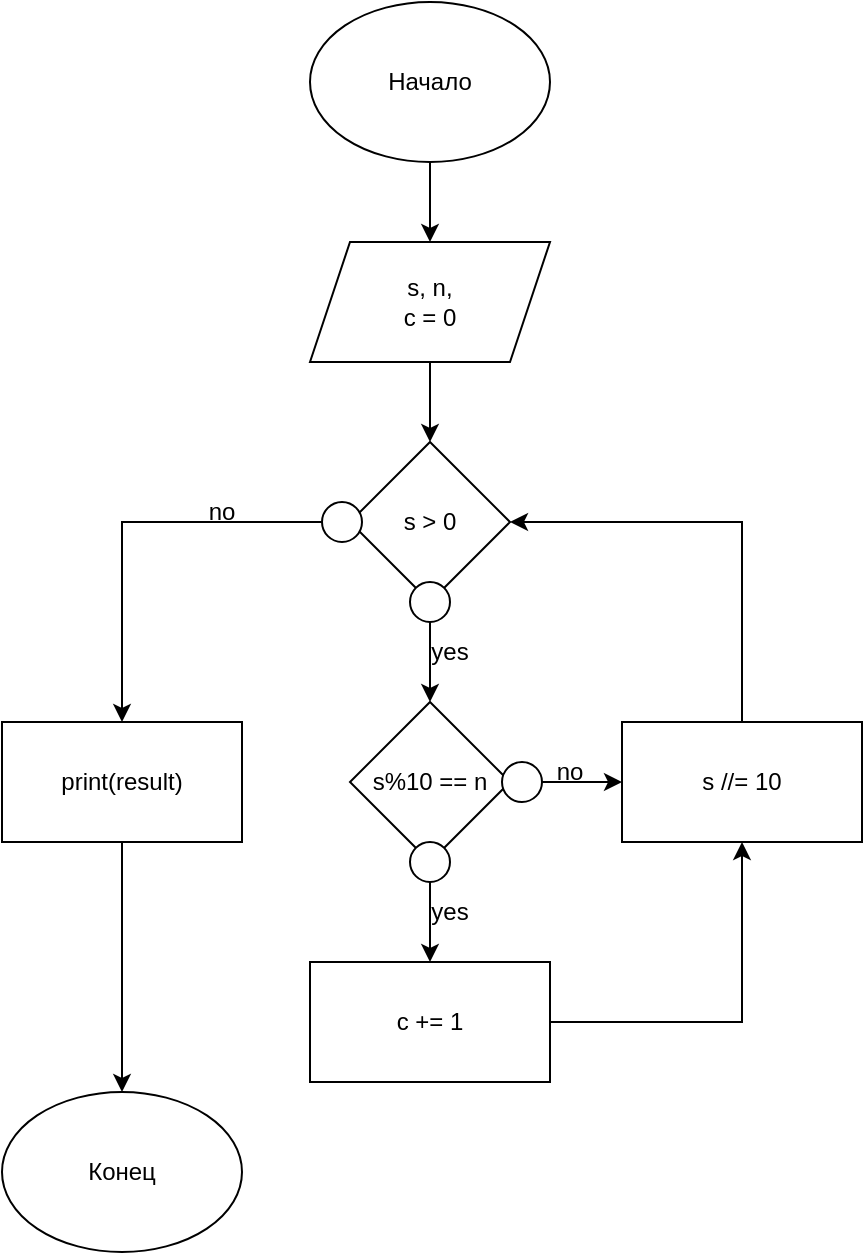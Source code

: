 <mxfile version="17.4.6" type="device"><diagram id="HPm-W8835J04xfSbuQzn" name="Page-1"><mxGraphModel dx="1422" dy="762" grid="1" gridSize="10" guides="1" tooltips="1" connect="1" arrows="1" fold="1" page="1" pageScale="1" pageWidth="827" pageHeight="1169" math="0" shadow="0"><root><mxCell id="0"/><mxCell id="1" parent="0"/><mxCell id="bV0X-UvYxs19vzANLUbh-3" value="" style="edgeStyle=orthogonalEdgeStyle;rounded=0;orthogonalLoop=1;jettySize=auto;html=1;" edge="1" parent="1" source="bV0X-UvYxs19vzANLUbh-1" target="bV0X-UvYxs19vzANLUbh-2"><mxGeometry relative="1" as="geometry"/></mxCell><mxCell id="bV0X-UvYxs19vzANLUbh-1" value="Начало" style="ellipse;whiteSpace=wrap;html=1;" vertex="1" parent="1"><mxGeometry x="354" width="120" height="80" as="geometry"/></mxCell><mxCell id="bV0X-UvYxs19vzANLUbh-5" value="" style="edgeStyle=orthogonalEdgeStyle;rounded=0;orthogonalLoop=1;jettySize=auto;html=1;" edge="1" parent="1" source="bV0X-UvYxs19vzANLUbh-2" target="bV0X-UvYxs19vzANLUbh-4"><mxGeometry relative="1" as="geometry"/></mxCell><mxCell id="bV0X-UvYxs19vzANLUbh-2" value="s, n, &lt;br&gt;c = 0" style="shape=parallelogram;perimeter=parallelogramPerimeter;whiteSpace=wrap;html=1;fixedSize=1;" vertex="1" parent="1"><mxGeometry x="354" y="120" width="120" height="60" as="geometry"/></mxCell><mxCell id="bV0X-UvYxs19vzANLUbh-4" value="s &amp;gt; 0" style="rhombus;whiteSpace=wrap;html=1;" vertex="1" parent="1"><mxGeometry x="374" y="220" width="80" height="80" as="geometry"/></mxCell><mxCell id="bV0X-UvYxs19vzANLUbh-10" value="" style="edgeStyle=orthogonalEdgeStyle;rounded=0;orthogonalLoop=1;jettySize=auto;html=1;" edge="1" parent="1" source="bV0X-UvYxs19vzANLUbh-6" target="bV0X-UvYxs19vzANLUbh-9"><mxGeometry relative="1" as="geometry"/></mxCell><mxCell id="bV0X-UvYxs19vzANLUbh-6" value="" style="ellipse;whiteSpace=wrap;html=1;aspect=fixed;" vertex="1" parent="1"><mxGeometry x="404" y="290" width="20" height="20" as="geometry"/></mxCell><mxCell id="bV0X-UvYxs19vzANLUbh-24" style="edgeStyle=orthogonalEdgeStyle;rounded=0;orthogonalLoop=1;jettySize=auto;html=1;entryX=0.5;entryY=0;entryDx=0;entryDy=0;" edge="1" parent="1" source="bV0X-UvYxs19vzANLUbh-7" target="bV0X-UvYxs19vzANLUbh-23"><mxGeometry relative="1" as="geometry"/></mxCell><mxCell id="bV0X-UvYxs19vzANLUbh-7" value="" style="ellipse;whiteSpace=wrap;html=1;aspect=fixed;" vertex="1" parent="1"><mxGeometry x="360" y="250" width="20" height="20" as="geometry"/></mxCell><mxCell id="bV0X-UvYxs19vzANLUbh-9" value="s%10 == n" style="rhombus;whiteSpace=wrap;html=1;" vertex="1" parent="1"><mxGeometry x="374" y="350" width="80" height="80" as="geometry"/></mxCell><mxCell id="bV0X-UvYxs19vzANLUbh-11" value="yes" style="text;html=1;strokeColor=none;fillColor=none;align=center;verticalAlign=middle;whiteSpace=wrap;rounded=0;" vertex="1" parent="1"><mxGeometry x="394" y="310" width="60" height="30" as="geometry"/></mxCell><mxCell id="bV0X-UvYxs19vzANLUbh-20" value="" style="edgeStyle=orthogonalEdgeStyle;rounded=0;orthogonalLoop=1;jettySize=auto;html=1;" edge="1" parent="1" source="bV0X-UvYxs19vzANLUbh-12" target="bV0X-UvYxs19vzANLUbh-18"><mxGeometry relative="1" as="geometry"/></mxCell><mxCell id="bV0X-UvYxs19vzANLUbh-12" value="" style="ellipse;whiteSpace=wrap;html=1;aspect=fixed;" vertex="1" parent="1"><mxGeometry x="450" y="380" width="20" height="20" as="geometry"/></mxCell><mxCell id="bV0X-UvYxs19vzANLUbh-16" value="" style="edgeStyle=orthogonalEdgeStyle;rounded=0;orthogonalLoop=1;jettySize=auto;html=1;" edge="1" parent="1" source="bV0X-UvYxs19vzANLUbh-13" target="bV0X-UvYxs19vzANLUbh-15"><mxGeometry relative="1" as="geometry"/></mxCell><mxCell id="bV0X-UvYxs19vzANLUbh-13" value="" style="ellipse;whiteSpace=wrap;html=1;aspect=fixed;" vertex="1" parent="1"><mxGeometry x="404" y="420" width="20" height="20" as="geometry"/></mxCell><mxCell id="bV0X-UvYxs19vzANLUbh-19" style="edgeStyle=orthogonalEdgeStyle;rounded=0;orthogonalLoop=1;jettySize=auto;html=1;entryX=0.5;entryY=1;entryDx=0;entryDy=0;" edge="1" parent="1" source="bV0X-UvYxs19vzANLUbh-15" target="bV0X-UvYxs19vzANLUbh-18"><mxGeometry relative="1" as="geometry"/></mxCell><mxCell id="bV0X-UvYxs19vzANLUbh-15" value="c += 1" style="rounded=0;whiteSpace=wrap;html=1;" vertex="1" parent="1"><mxGeometry x="354" y="480" width="120" height="60" as="geometry"/></mxCell><mxCell id="bV0X-UvYxs19vzANLUbh-17" value="yes" style="text;html=1;strokeColor=none;fillColor=none;align=center;verticalAlign=middle;whiteSpace=wrap;rounded=0;" vertex="1" parent="1"><mxGeometry x="394" y="440" width="60" height="30" as="geometry"/></mxCell><mxCell id="bV0X-UvYxs19vzANLUbh-22" style="edgeStyle=orthogonalEdgeStyle;rounded=0;orthogonalLoop=1;jettySize=auto;html=1;entryX=1;entryY=0.5;entryDx=0;entryDy=0;exitX=0.5;exitY=0;exitDx=0;exitDy=0;" edge="1" parent="1" source="bV0X-UvYxs19vzANLUbh-18" target="bV0X-UvYxs19vzANLUbh-4"><mxGeometry relative="1" as="geometry"/></mxCell><mxCell id="bV0X-UvYxs19vzANLUbh-18" value="s //= 10" style="rounded=0;whiteSpace=wrap;html=1;" vertex="1" parent="1"><mxGeometry x="510" y="360" width="120" height="60" as="geometry"/></mxCell><mxCell id="bV0X-UvYxs19vzANLUbh-21" value="no" style="text;html=1;strokeColor=none;fillColor=none;align=center;verticalAlign=middle;whiteSpace=wrap;rounded=0;" vertex="1" parent="1"><mxGeometry x="454" y="370" width="60" height="30" as="geometry"/></mxCell><mxCell id="bV0X-UvYxs19vzANLUbh-27" style="edgeStyle=orthogonalEdgeStyle;rounded=0;orthogonalLoop=1;jettySize=auto;html=1;entryX=0.5;entryY=0;entryDx=0;entryDy=0;" edge="1" parent="1" source="bV0X-UvYxs19vzANLUbh-23" target="bV0X-UvYxs19vzANLUbh-26"><mxGeometry relative="1" as="geometry"/></mxCell><mxCell id="bV0X-UvYxs19vzANLUbh-23" value="print(result)" style="rounded=0;whiteSpace=wrap;html=1;" vertex="1" parent="1"><mxGeometry x="200" y="360" width="120" height="60" as="geometry"/></mxCell><mxCell id="bV0X-UvYxs19vzANLUbh-25" value="no" style="text;html=1;strokeColor=none;fillColor=none;align=center;verticalAlign=middle;whiteSpace=wrap;rounded=0;" vertex="1" parent="1"><mxGeometry x="280" y="240" width="60" height="30" as="geometry"/></mxCell><mxCell id="bV0X-UvYxs19vzANLUbh-26" value="Конец" style="ellipse;whiteSpace=wrap;html=1;" vertex="1" parent="1"><mxGeometry x="200" y="545" width="120" height="80" as="geometry"/></mxCell></root></mxGraphModel></diagram></mxfile>